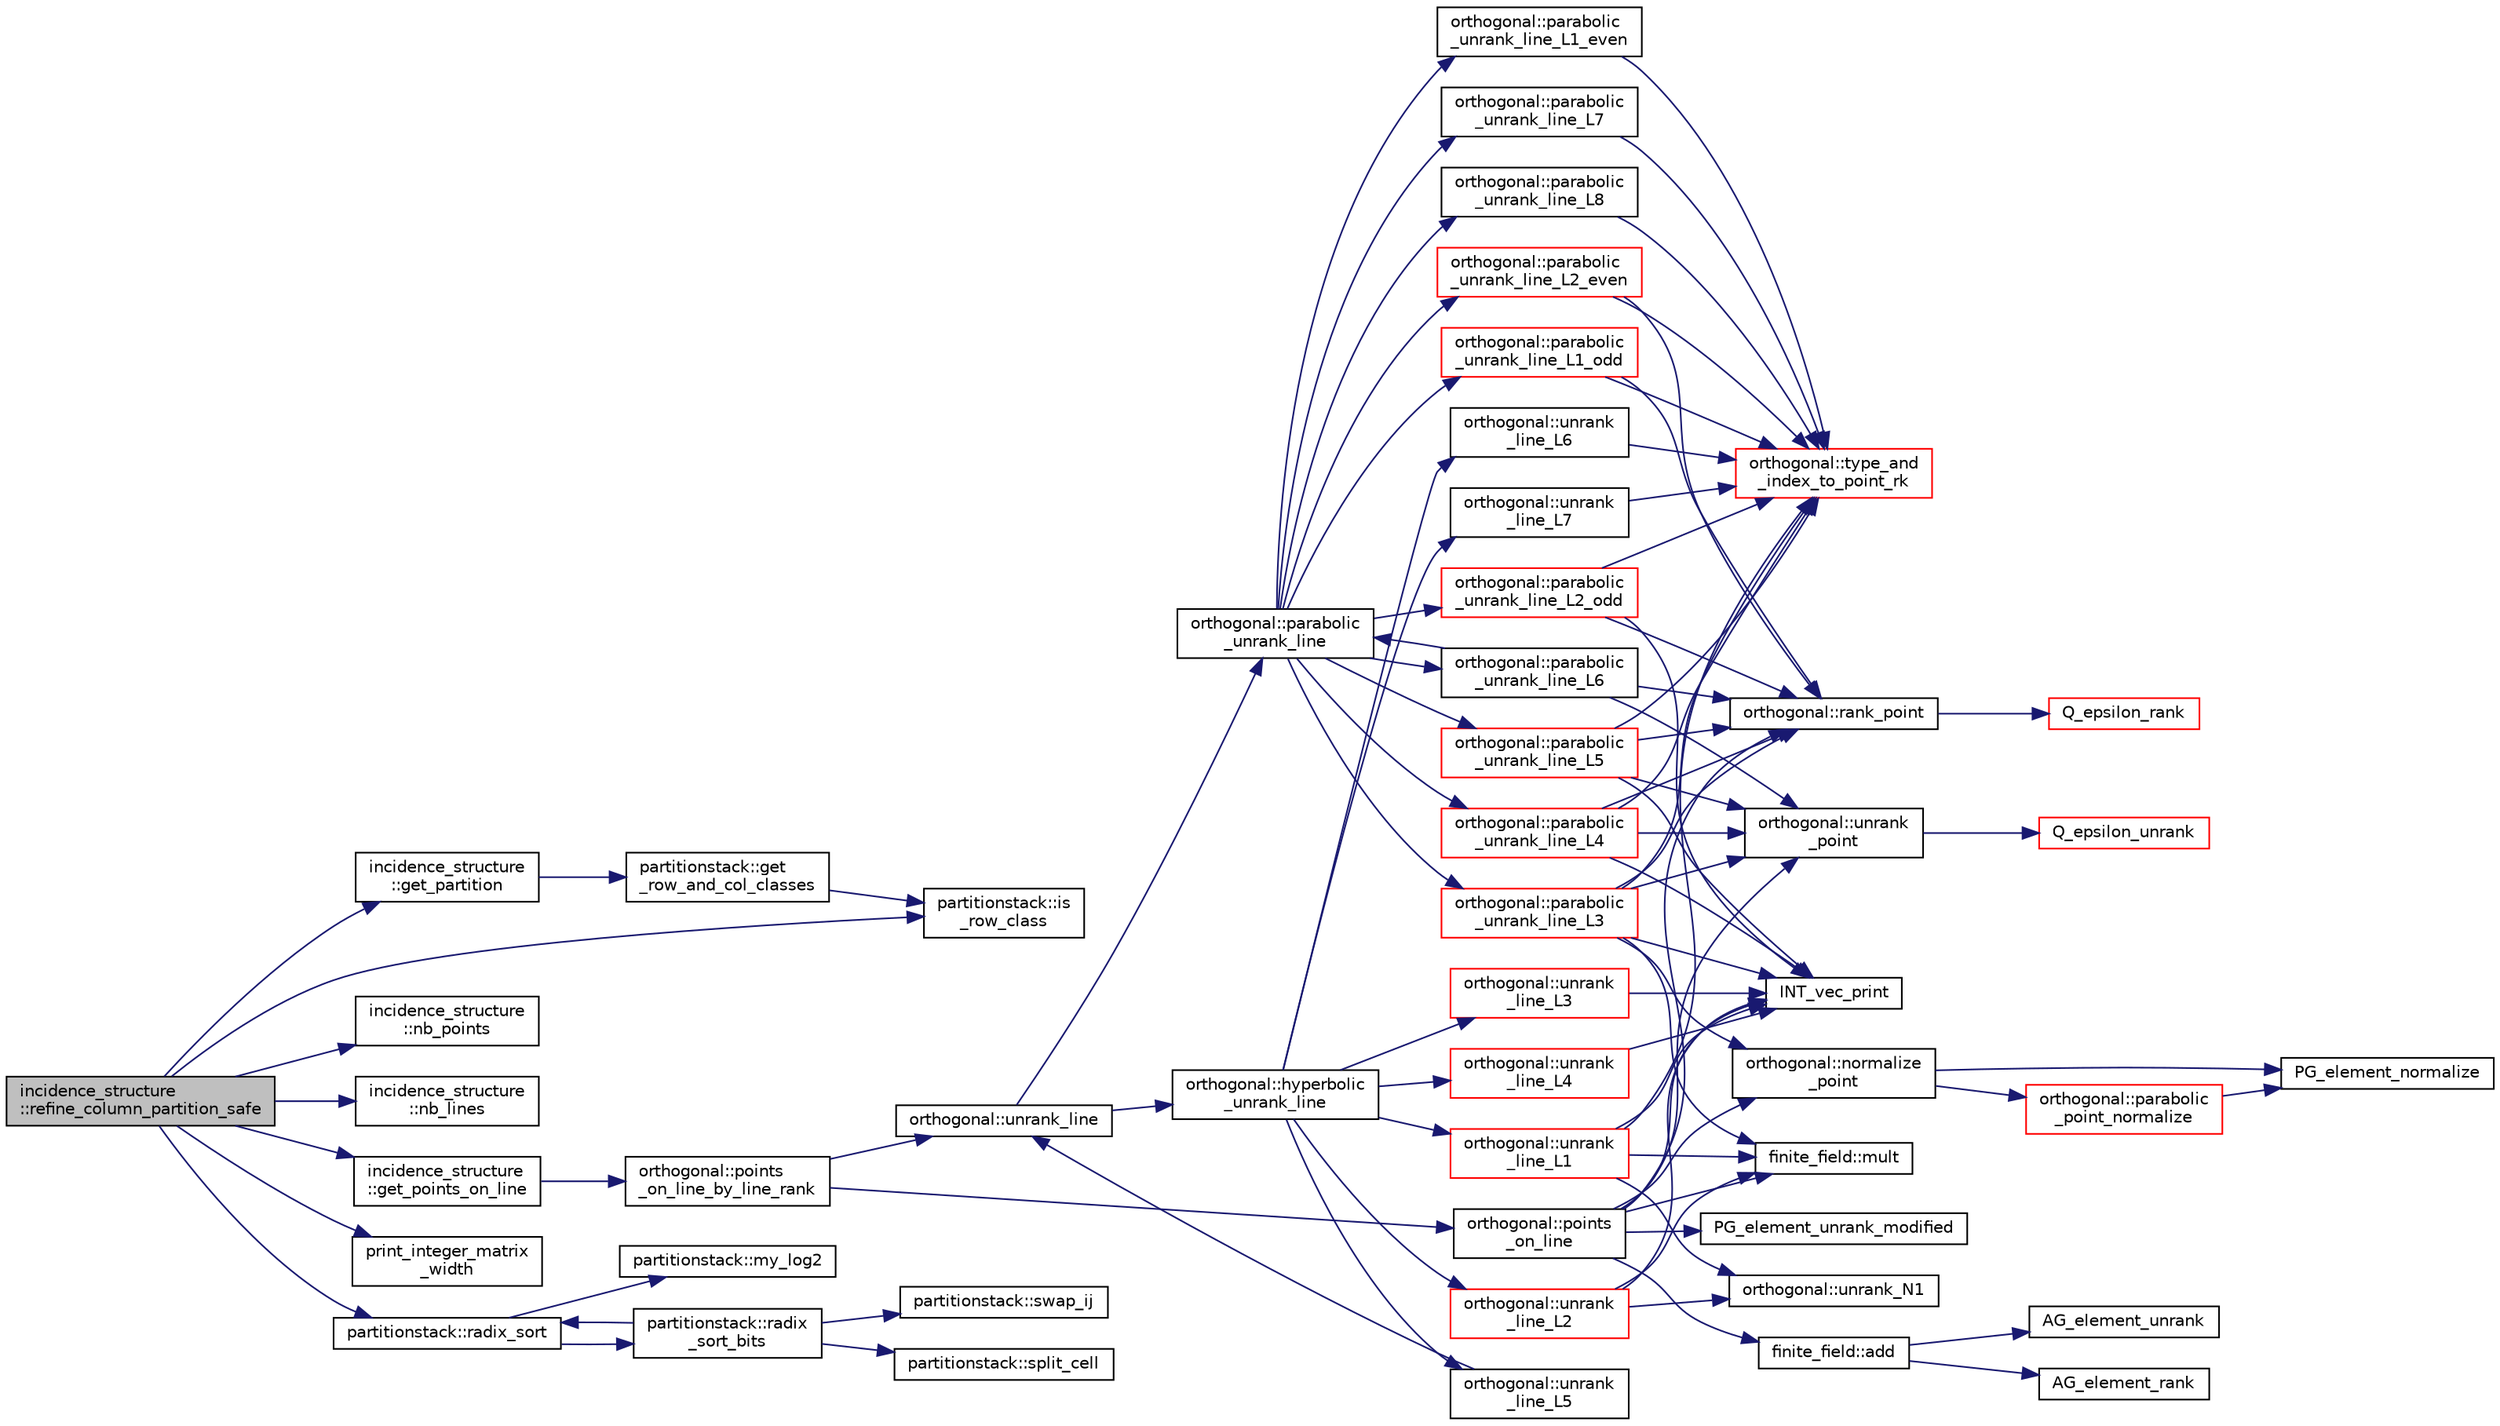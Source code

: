 digraph "incidence_structure::refine_column_partition_safe"
{
  edge [fontname="Helvetica",fontsize="10",labelfontname="Helvetica",labelfontsize="10"];
  node [fontname="Helvetica",fontsize="10",shape=record];
  rankdir="LR";
  Node6569 [label="incidence_structure\l::refine_column_partition_safe",height=0.2,width=0.4,color="black", fillcolor="grey75", style="filled", fontcolor="black"];
  Node6569 -> Node6570 [color="midnightblue",fontsize="10",style="solid",fontname="Helvetica"];
  Node6570 [label="incidence_structure\l::get_partition",height=0.2,width=0.4,color="black", fillcolor="white", style="filled",URL="$da/d8a/classincidence__structure.html#a15f287785f85f3c6098dae8ec80a0ccd"];
  Node6570 -> Node6571 [color="midnightblue",fontsize="10",style="solid",fontname="Helvetica"];
  Node6571 [label="partitionstack::get\l_row_and_col_classes",height=0.2,width=0.4,color="black", fillcolor="white", style="filled",URL="$d3/d87/classpartitionstack.html#a127a6965905c3f08c50ee09a100cb465"];
  Node6571 -> Node6572 [color="midnightblue",fontsize="10",style="solid",fontname="Helvetica"];
  Node6572 [label="partitionstack::is\l_row_class",height=0.2,width=0.4,color="black", fillcolor="white", style="filled",URL="$d3/d87/classpartitionstack.html#ad8497b40f1c327d3eb2fb2b993d88bb7"];
  Node6569 -> Node6573 [color="midnightblue",fontsize="10",style="solid",fontname="Helvetica"];
  Node6573 [label="incidence_structure\l::nb_points",height=0.2,width=0.4,color="black", fillcolor="white", style="filled",URL="$da/d8a/classincidence__structure.html#aff5f6bfdc7470e73082ee6faacf0af64"];
  Node6569 -> Node6574 [color="midnightblue",fontsize="10",style="solid",fontname="Helvetica"];
  Node6574 [label="incidence_structure\l::nb_lines",height=0.2,width=0.4,color="black", fillcolor="white", style="filled",URL="$da/d8a/classincidence__structure.html#a9ffac61340b2a03f31f1cc366d5a7b79"];
  Node6569 -> Node6575 [color="midnightblue",fontsize="10",style="solid",fontname="Helvetica"];
  Node6575 [label="incidence_structure\l::get_points_on_line",height=0.2,width=0.4,color="black", fillcolor="white", style="filled",URL="$da/d8a/classincidence__structure.html#a1baf0d372125123bf55d27dacc720bda"];
  Node6575 -> Node6576 [color="midnightblue",fontsize="10",style="solid",fontname="Helvetica"];
  Node6576 [label="orthogonal::points\l_on_line_by_line_rank",height=0.2,width=0.4,color="black", fillcolor="white", style="filled",URL="$d7/daa/classorthogonal.html#aec3f511b69d0a28340f93d6f904c5daa"];
  Node6576 -> Node6577 [color="midnightblue",fontsize="10",style="solid",fontname="Helvetica"];
  Node6577 [label="orthogonal::unrank_line",height=0.2,width=0.4,color="black", fillcolor="white", style="filled",URL="$d7/daa/classorthogonal.html#a27fec576f6e11b80dd4503fa3cf7611e"];
  Node6577 -> Node6578 [color="midnightblue",fontsize="10",style="solid",fontname="Helvetica"];
  Node6578 [label="orthogonal::hyperbolic\l_unrank_line",height=0.2,width=0.4,color="black", fillcolor="white", style="filled",URL="$d7/daa/classorthogonal.html#a94952194cdcc478feb676e97e2e272f2"];
  Node6578 -> Node6579 [color="midnightblue",fontsize="10",style="solid",fontname="Helvetica"];
  Node6579 [label="orthogonal::unrank\l_line_L1",height=0.2,width=0.4,color="red", fillcolor="white", style="filled",URL="$d7/daa/classorthogonal.html#aca204928ad9c6c2d9e9afe2ea5af6d60"];
  Node6579 -> Node6580 [color="midnightblue",fontsize="10",style="solid",fontname="Helvetica"];
  Node6580 [label="orthogonal::type_and\l_index_to_point_rk",height=0.2,width=0.4,color="red", fillcolor="white", style="filled",URL="$d7/daa/classorthogonal.html#a319ef460cdfe3247d336c3fb482901eb"];
  Node6579 -> Node6631 [color="midnightblue",fontsize="10",style="solid",fontname="Helvetica"];
  Node6631 [label="orthogonal::unrank_N1",height=0.2,width=0.4,color="black", fillcolor="white", style="filled",URL="$d7/daa/classorthogonal.html#ac39ac9cea140f569c2b78ad01310b4b6"];
  Node6579 -> Node6613 [color="midnightblue",fontsize="10",style="solid",fontname="Helvetica"];
  Node6613 [label="INT_vec_print",height=0.2,width=0.4,color="black", fillcolor="white", style="filled",URL="$df/dbf/sajeeb_8_c.html#a79a5901af0b47dd0d694109543c027fe"];
  Node6579 -> Node6635 [color="midnightblue",fontsize="10",style="solid",fontname="Helvetica"];
  Node6635 [label="finite_field::mult",height=0.2,width=0.4,color="black", fillcolor="white", style="filled",URL="$df/d5a/classfinite__field.html#a24fb5917aa6d4d656fd855b7f44a13b0"];
  Node6578 -> Node6647 [color="midnightblue",fontsize="10",style="solid",fontname="Helvetica"];
  Node6647 [label="orthogonal::unrank\l_line_L2",height=0.2,width=0.4,color="red", fillcolor="white", style="filled",URL="$d7/daa/classorthogonal.html#abb7883ab6e8726606f8b82094d1181a5"];
  Node6647 -> Node6613 [color="midnightblue",fontsize="10",style="solid",fontname="Helvetica"];
  Node6647 -> Node6635 [color="midnightblue",fontsize="10",style="solid",fontname="Helvetica"];
  Node6647 -> Node6631 [color="midnightblue",fontsize="10",style="solid",fontname="Helvetica"];
  Node6578 -> Node6650 [color="midnightblue",fontsize="10",style="solid",fontname="Helvetica"];
  Node6650 [label="orthogonal::unrank\l_line_L3",height=0.2,width=0.4,color="red", fillcolor="white", style="filled",URL="$d7/daa/classorthogonal.html#a3546eded4c93131b31df43de26a08991"];
  Node6650 -> Node6613 [color="midnightblue",fontsize="10",style="solid",fontname="Helvetica"];
  Node6578 -> Node6651 [color="midnightblue",fontsize="10",style="solid",fontname="Helvetica"];
  Node6651 [label="orthogonal::unrank\l_line_L4",height=0.2,width=0.4,color="red", fillcolor="white", style="filled",URL="$d7/daa/classorthogonal.html#ab207c36ebccd5b91981d678a56ffd9eb"];
  Node6651 -> Node6613 [color="midnightblue",fontsize="10",style="solid",fontname="Helvetica"];
  Node6578 -> Node6652 [color="midnightblue",fontsize="10",style="solid",fontname="Helvetica"];
  Node6652 [label="orthogonal::unrank\l_line_L5",height=0.2,width=0.4,color="black", fillcolor="white", style="filled",URL="$d7/daa/classorthogonal.html#a64148a40b356447a00d985789ad74c82"];
  Node6652 -> Node6577 [color="midnightblue",fontsize="10",style="solid",fontname="Helvetica"];
  Node6578 -> Node6653 [color="midnightblue",fontsize="10",style="solid",fontname="Helvetica"];
  Node6653 [label="orthogonal::unrank\l_line_L6",height=0.2,width=0.4,color="black", fillcolor="white", style="filled",URL="$d7/daa/classorthogonal.html#a91145776fc4185d7277ddf019064f7ea"];
  Node6653 -> Node6580 [color="midnightblue",fontsize="10",style="solid",fontname="Helvetica"];
  Node6578 -> Node6654 [color="midnightblue",fontsize="10",style="solid",fontname="Helvetica"];
  Node6654 [label="orthogonal::unrank\l_line_L7",height=0.2,width=0.4,color="black", fillcolor="white", style="filled",URL="$d7/daa/classorthogonal.html#a6dbd5481e532a8f7232acded49f5c05e"];
  Node6654 -> Node6580 [color="midnightblue",fontsize="10",style="solid",fontname="Helvetica"];
  Node6577 -> Node6655 [color="midnightblue",fontsize="10",style="solid",fontname="Helvetica"];
  Node6655 [label="orthogonal::parabolic\l_unrank_line",height=0.2,width=0.4,color="black", fillcolor="white", style="filled",URL="$d7/daa/classorthogonal.html#a449cc51a62e11b8699befe951b0f8a4c"];
  Node6655 -> Node6656 [color="midnightblue",fontsize="10",style="solid",fontname="Helvetica"];
  Node6656 [label="orthogonal::parabolic\l_unrank_line_L1_even",height=0.2,width=0.4,color="black", fillcolor="white", style="filled",URL="$d7/daa/classorthogonal.html#a83a57c7023d5a61881d39f00f7717d8b"];
  Node6656 -> Node6580 [color="midnightblue",fontsize="10",style="solid",fontname="Helvetica"];
  Node6655 -> Node6657 [color="midnightblue",fontsize="10",style="solid",fontname="Helvetica"];
  Node6657 [label="orthogonal::parabolic\l_unrank_line_L1_odd",height=0.2,width=0.4,color="red", fillcolor="white", style="filled",URL="$d7/daa/classorthogonal.html#af59966fe1bb32196deaafbe6849fdeb1"];
  Node6657 -> Node6580 [color="midnightblue",fontsize="10",style="solid",fontname="Helvetica"];
  Node6657 -> Node6605 [color="midnightblue",fontsize="10",style="solid",fontname="Helvetica"];
  Node6605 [label="orthogonal::rank_point",height=0.2,width=0.4,color="black", fillcolor="white", style="filled",URL="$d7/daa/classorthogonal.html#adb4f1528590a804b3c011a68c9ebf655"];
  Node6605 -> Node6606 [color="midnightblue",fontsize="10",style="solid",fontname="Helvetica"];
  Node6606 [label="Q_epsilon_rank",height=0.2,width=0.4,color="red", fillcolor="white", style="filled",URL="$d4/d67/geometry_8h.html#a0949e1151174e2988aa697cb31942e97"];
  Node6655 -> Node6684 [color="midnightblue",fontsize="10",style="solid",fontname="Helvetica"];
  Node6684 [label="orthogonal::parabolic\l_unrank_line_L2_even",height=0.2,width=0.4,color="red", fillcolor="white", style="filled",URL="$d7/daa/classorthogonal.html#a57a7ad0d16ea67c0636c9f179eeed5d1"];
  Node6684 -> Node6580 [color="midnightblue",fontsize="10",style="solid",fontname="Helvetica"];
  Node6684 -> Node6605 [color="midnightblue",fontsize="10",style="solid",fontname="Helvetica"];
  Node6655 -> Node6686 [color="midnightblue",fontsize="10",style="solid",fontname="Helvetica"];
  Node6686 [label="orthogonal::parabolic\l_unrank_line_L2_odd",height=0.2,width=0.4,color="red", fillcolor="white", style="filled",URL="$d7/daa/classorthogonal.html#a9ab8a29daee27c60803e2bf5026a9a9e"];
  Node6686 -> Node6580 [color="midnightblue",fontsize="10",style="solid",fontname="Helvetica"];
  Node6686 -> Node6613 [color="midnightblue",fontsize="10",style="solid",fontname="Helvetica"];
  Node6686 -> Node6605 [color="midnightblue",fontsize="10",style="solid",fontname="Helvetica"];
  Node6655 -> Node6688 [color="midnightblue",fontsize="10",style="solid",fontname="Helvetica"];
  Node6688 [label="orthogonal::parabolic\l_unrank_line_L3",height=0.2,width=0.4,color="red", fillcolor="white", style="filled",URL="$d7/daa/classorthogonal.html#ae1edfba289a03ed4d383514c2b0dc4b7"];
  Node6688 -> Node6580 [color="midnightblue",fontsize="10",style="solid",fontname="Helvetica"];
  Node6688 -> Node6583 [color="midnightblue",fontsize="10",style="solid",fontname="Helvetica"];
  Node6583 [label="orthogonal::unrank\l_point",height=0.2,width=0.4,color="black", fillcolor="white", style="filled",URL="$d7/daa/classorthogonal.html#ab655117100f7c66c19817b84ac5ac0a0"];
  Node6583 -> Node6584 [color="midnightblue",fontsize="10",style="solid",fontname="Helvetica"];
  Node6584 [label="Q_epsilon_unrank",height=0.2,width=0.4,color="red", fillcolor="white", style="filled",URL="$d4/d67/geometry_8h.html#af162c4d30d4a6528299e37551c353e7b"];
  Node6688 -> Node6613 [color="midnightblue",fontsize="10",style="solid",fontname="Helvetica"];
  Node6688 -> Node6635 [color="midnightblue",fontsize="10",style="solid",fontname="Helvetica"];
  Node6688 -> Node6691 [color="midnightblue",fontsize="10",style="solid",fontname="Helvetica"];
  Node6691 [label="orthogonal::normalize\l_point",height=0.2,width=0.4,color="black", fillcolor="white", style="filled",URL="$d7/daa/classorthogonal.html#a1f3776fdc50b810a0a0fcee692fb154f"];
  Node6691 -> Node6617 [color="midnightblue",fontsize="10",style="solid",fontname="Helvetica"];
  Node6617 [label="PG_element_normalize",height=0.2,width=0.4,color="black", fillcolor="white", style="filled",URL="$d4/d67/geometry_8h.html#a5a4c3c1158bad6bab0d786c616bd0996"];
  Node6691 -> Node6692 [color="midnightblue",fontsize="10",style="solid",fontname="Helvetica"];
  Node6692 [label="orthogonal::parabolic\l_point_normalize",height=0.2,width=0.4,color="red", fillcolor="white", style="filled",URL="$d7/daa/classorthogonal.html#a2a705e8d2729a3fa15663084d2bb8ab8"];
  Node6692 -> Node6617 [color="midnightblue",fontsize="10",style="solid",fontname="Helvetica"];
  Node6688 -> Node6605 [color="midnightblue",fontsize="10",style="solid",fontname="Helvetica"];
  Node6655 -> Node6693 [color="midnightblue",fontsize="10",style="solid",fontname="Helvetica"];
  Node6693 [label="orthogonal::parabolic\l_unrank_line_L4",height=0.2,width=0.4,color="red", fillcolor="white", style="filled",URL="$d7/daa/classorthogonal.html#a6a30b6c7f59498ad8c7f2bec7c78d2ff"];
  Node6693 -> Node6580 [color="midnightblue",fontsize="10",style="solid",fontname="Helvetica"];
  Node6693 -> Node6605 [color="midnightblue",fontsize="10",style="solid",fontname="Helvetica"];
  Node6693 -> Node6583 [color="midnightblue",fontsize="10",style="solid",fontname="Helvetica"];
  Node6693 -> Node6613 [color="midnightblue",fontsize="10",style="solid",fontname="Helvetica"];
  Node6655 -> Node6695 [color="midnightblue",fontsize="10",style="solid",fontname="Helvetica"];
  Node6695 [label="orthogonal::parabolic\l_unrank_line_L5",height=0.2,width=0.4,color="red", fillcolor="white", style="filled",URL="$d7/daa/classorthogonal.html#a77831b97ebbbc5d8103c5e7e0edfeb9b"];
  Node6695 -> Node6580 [color="midnightblue",fontsize="10",style="solid",fontname="Helvetica"];
  Node6695 -> Node6605 [color="midnightblue",fontsize="10",style="solid",fontname="Helvetica"];
  Node6695 -> Node6583 [color="midnightblue",fontsize="10",style="solid",fontname="Helvetica"];
  Node6695 -> Node6613 [color="midnightblue",fontsize="10",style="solid",fontname="Helvetica"];
  Node6655 -> Node6697 [color="midnightblue",fontsize="10",style="solid",fontname="Helvetica"];
  Node6697 [label="orthogonal::parabolic\l_unrank_line_L6",height=0.2,width=0.4,color="black", fillcolor="white", style="filled",URL="$d7/daa/classorthogonal.html#a3fecd8b43b3e09d6b35e550850b11d56"];
  Node6697 -> Node6655 [color="midnightblue",fontsize="10",style="solid",fontname="Helvetica"];
  Node6697 -> Node6583 [color="midnightblue",fontsize="10",style="solid",fontname="Helvetica"];
  Node6697 -> Node6605 [color="midnightblue",fontsize="10",style="solid",fontname="Helvetica"];
  Node6655 -> Node6698 [color="midnightblue",fontsize="10",style="solid",fontname="Helvetica"];
  Node6698 [label="orthogonal::parabolic\l_unrank_line_L7",height=0.2,width=0.4,color="black", fillcolor="white", style="filled",URL="$d7/daa/classorthogonal.html#af37feffb93b694bd8b9f5ff5f8bdd4eb"];
  Node6698 -> Node6580 [color="midnightblue",fontsize="10",style="solid",fontname="Helvetica"];
  Node6655 -> Node6699 [color="midnightblue",fontsize="10",style="solid",fontname="Helvetica"];
  Node6699 [label="orthogonal::parabolic\l_unrank_line_L8",height=0.2,width=0.4,color="black", fillcolor="white", style="filled",URL="$d7/daa/classorthogonal.html#a97e23bbc8eb995d6ee0dba00f2b0d34f"];
  Node6699 -> Node6580 [color="midnightblue",fontsize="10",style="solid",fontname="Helvetica"];
  Node6576 -> Node6700 [color="midnightblue",fontsize="10",style="solid",fontname="Helvetica"];
  Node6700 [label="orthogonal::points\l_on_line",height=0.2,width=0.4,color="black", fillcolor="white", style="filled",URL="$d7/daa/classorthogonal.html#afe1cc564902cc557d4d4d2ff85ee6839"];
  Node6700 -> Node6583 [color="midnightblue",fontsize="10",style="solid",fontname="Helvetica"];
  Node6700 -> Node6613 [color="midnightblue",fontsize="10",style="solid",fontname="Helvetica"];
  Node6700 -> Node6701 [color="midnightblue",fontsize="10",style="solid",fontname="Helvetica"];
  Node6701 [label="PG_element_unrank_modified",height=0.2,width=0.4,color="black", fillcolor="white", style="filled",URL="$d4/d67/geometry_8h.html#a83ae9b605d496f6a90345303f6efae64"];
  Node6700 -> Node6635 [color="midnightblue",fontsize="10",style="solid",fontname="Helvetica"];
  Node6700 -> Node6636 [color="midnightblue",fontsize="10",style="solid",fontname="Helvetica"];
  Node6636 [label="finite_field::add",height=0.2,width=0.4,color="black", fillcolor="white", style="filled",URL="$df/d5a/classfinite__field.html#a8f12328a27500f3c7be0c849ebbc9d14"];
  Node6636 -> Node6637 [color="midnightblue",fontsize="10",style="solid",fontname="Helvetica"];
  Node6637 [label="AG_element_unrank",height=0.2,width=0.4,color="black", fillcolor="white", style="filled",URL="$d4/d67/geometry_8h.html#a4a33b86c87b2879b97cfa1327abe2885"];
  Node6636 -> Node6638 [color="midnightblue",fontsize="10",style="solid",fontname="Helvetica"];
  Node6638 [label="AG_element_rank",height=0.2,width=0.4,color="black", fillcolor="white", style="filled",URL="$d4/d67/geometry_8h.html#ab2ac908d07dd8038fd996e26bdc75c17"];
  Node6700 -> Node6691 [color="midnightblue",fontsize="10",style="solid",fontname="Helvetica"];
  Node6700 -> Node6605 [color="midnightblue",fontsize="10",style="solid",fontname="Helvetica"];
  Node6569 -> Node6680 [color="midnightblue",fontsize="10",style="solid",fontname="Helvetica"];
  Node6680 [label="print_integer_matrix\l_width",height=0.2,width=0.4,color="black", fillcolor="white", style="filled",URL="$d5/db4/io__and__os_8h.html#aa78f3e73fc2179251bd15adbcc31573f"];
  Node6569 -> Node6572 [color="midnightblue",fontsize="10",style="solid",fontname="Helvetica"];
  Node6569 -> Node6702 [color="midnightblue",fontsize="10",style="solid",fontname="Helvetica"];
  Node6702 [label="partitionstack::radix_sort",height=0.2,width=0.4,color="black", fillcolor="white", style="filled",URL="$d3/d87/classpartitionstack.html#a9ab564e8289467768e46fea7d6f8711e"];
  Node6702 -> Node6703 [color="midnightblue",fontsize="10",style="solid",fontname="Helvetica"];
  Node6703 [label="partitionstack::my_log2",height=0.2,width=0.4,color="black", fillcolor="white", style="filled",URL="$d3/d87/classpartitionstack.html#a9dbf8975a2c5a2701e8c8b94d6ee7d5e"];
  Node6702 -> Node6704 [color="midnightblue",fontsize="10",style="solid",fontname="Helvetica"];
  Node6704 [label="partitionstack::radix\l_sort_bits",height=0.2,width=0.4,color="black", fillcolor="white", style="filled",URL="$d3/d87/classpartitionstack.html#a378eaab913db223d678a086f372ad81d"];
  Node6704 -> Node6702 [color="midnightblue",fontsize="10",style="solid",fontname="Helvetica"];
  Node6704 -> Node6705 [color="midnightblue",fontsize="10",style="solid",fontname="Helvetica"];
  Node6705 [label="partitionstack::swap_ij",height=0.2,width=0.4,color="black", fillcolor="white", style="filled",URL="$d3/d87/classpartitionstack.html#a9b1d34fca91b9736a27af68df0723d6f"];
  Node6704 -> Node6706 [color="midnightblue",fontsize="10",style="solid",fontname="Helvetica"];
  Node6706 [label="partitionstack::split_cell",height=0.2,width=0.4,color="black", fillcolor="white", style="filled",URL="$d3/d87/classpartitionstack.html#aafceac783d21309e491df61254f41244"];
}
